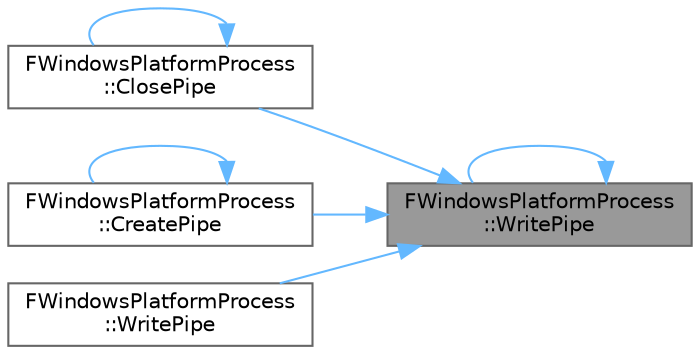 digraph "FWindowsPlatformProcess::WritePipe"
{
 // INTERACTIVE_SVG=YES
 // LATEX_PDF_SIZE
  bgcolor="transparent";
  edge [fontname=Helvetica,fontsize=10,labelfontname=Helvetica,labelfontsize=10];
  node [fontname=Helvetica,fontsize=10,shape=box,height=0.2,width=0.4];
  rankdir="RL";
  Node1 [id="Node000001",label="FWindowsPlatformProcess\l::WritePipe",height=0.2,width=0.4,color="gray40", fillcolor="grey60", style="filled", fontcolor="black",tooltip=" "];
  Node1 -> Node2 [id="edge1_Node000001_Node000002",dir="back",color="steelblue1",style="solid",tooltip=" "];
  Node2 [id="Node000002",label="FWindowsPlatformProcess\l::ClosePipe",height=0.2,width=0.4,color="grey40", fillcolor="white", style="filled",URL="$da/dc1/structFWindowsPlatformProcess.html#a3c22afc32a8068ffbdb67a367a9697b1",tooltip=" "];
  Node2 -> Node2 [id="edge2_Node000002_Node000002",dir="back",color="steelblue1",style="solid",tooltip=" "];
  Node1 -> Node3 [id="edge3_Node000001_Node000003",dir="back",color="steelblue1",style="solid",tooltip=" "];
  Node3 [id="Node000003",label="FWindowsPlatformProcess\l::CreatePipe",height=0.2,width=0.4,color="grey40", fillcolor="white", style="filled",URL="$da/dc1/structFWindowsPlatformProcess.html#a2370c573560f6fd8f73f0da8bdbe6613",tooltip=" "];
  Node3 -> Node3 [id="edge4_Node000003_Node000003",dir="back",color="steelblue1",style="solid",tooltip=" "];
  Node1 -> Node1 [id="edge5_Node000001_Node000001",dir="back",color="steelblue1",style="solid",tooltip=" "];
  Node1 -> Node4 [id="edge6_Node000001_Node000004",dir="back",color="steelblue1",style="solid",tooltip=" "];
  Node4 [id="Node000004",label="FWindowsPlatformProcess\l::WritePipe",height=0.2,width=0.4,color="grey40", fillcolor="white", style="filled",URL="$da/dc1/structFWindowsPlatformProcess.html#a0d93b47088a625751aef1278a3201e32",tooltip=" "];
}
